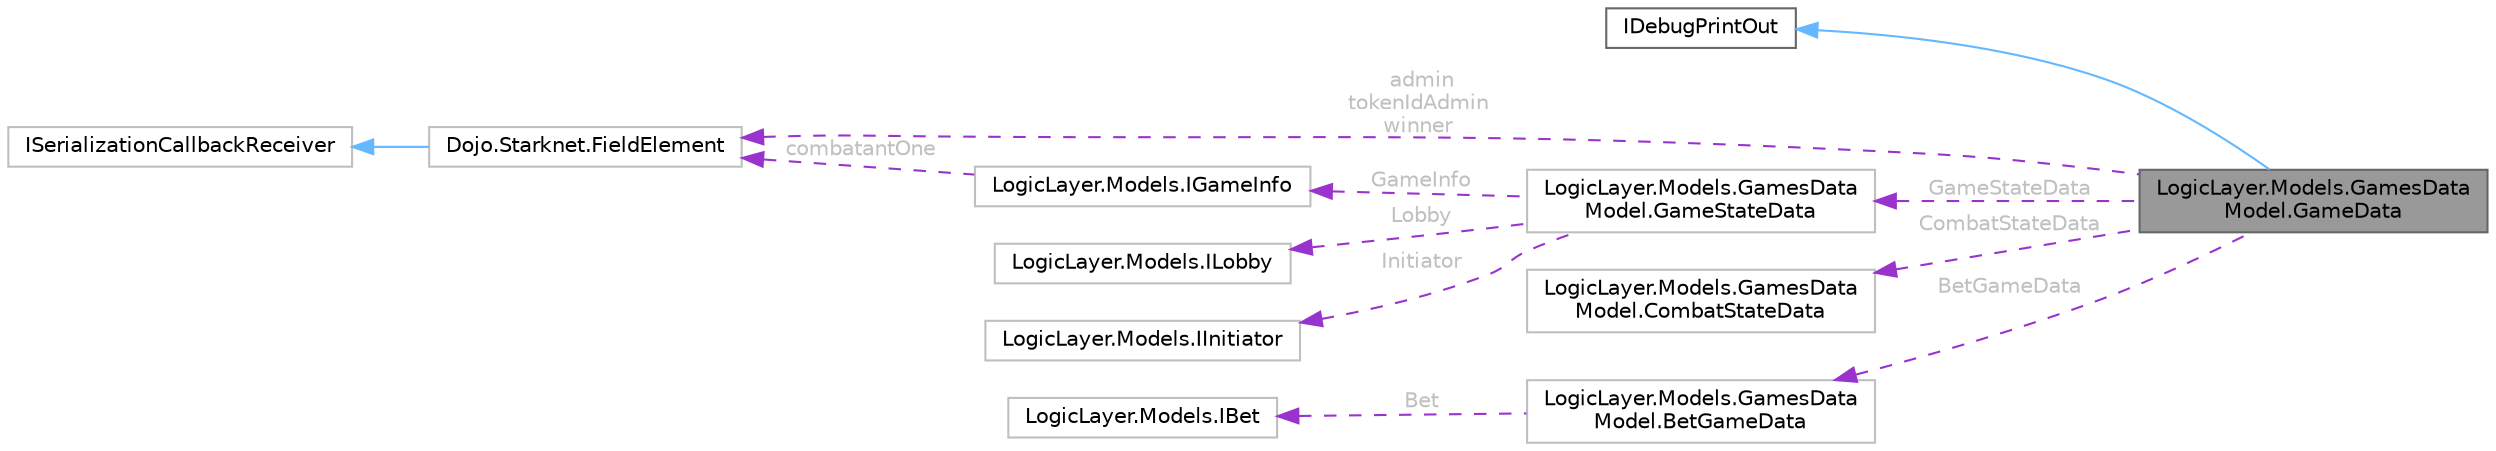 digraph "LogicLayer.Models.GamesDataModel.GameData"
{
 // LATEX_PDF_SIZE
  bgcolor="transparent";
  edge [fontname=Helvetica,fontsize=10,labelfontname=Helvetica,labelfontsize=10];
  node [fontname=Helvetica,fontsize=10,shape=box,height=0.2,width=0.4];
  rankdir="LR";
  Node1 [id="Node000001",label="LogicLayer.Models.GamesData\lModel.GameData",height=0.2,width=0.4,color="gray40", fillcolor="grey60", style="filled", fontcolor="black",tooltip=" "];
  Node2 -> Node1 [id="edge1_Node000001_Node000002",dir="back",color="steelblue1",style="solid",tooltip=" "];
  Node2 [id="Node000002",label="IDebugPrintOut",height=0.2,width=0.4,color="gray40", fillcolor="white", style="filled",URL="$interface_i_debug_print_out.html",tooltip="interface for mass debugging of a class"];
  Node3 -> Node1 [id="edge2_Node000001_Node000003",dir="back",color="darkorchid3",style="dashed",tooltip=" ",label=" GameStateData",fontcolor="grey" ];
  Node3 [id="Node000003",label="LogicLayer.Models.GamesData\lModel.GameStateData",height=0.2,width=0.4,color="grey75", fillcolor="white", style="filled",URL="$class_logic_layer_1_1_models_1_1_games_data_model_1_1_game_state_data.html",tooltip=" "];
  Node4 -> Node3 [id="edge3_Node000003_Node000004",dir="back",color="darkorchid3",style="dashed",tooltip=" ",label=" Lobby",fontcolor="grey" ];
  Node4 [id="Node000004",label="LogicLayer.Models.ILobby",height=0.2,width=0.4,color="grey75", fillcolor="white", style="filled",URL="$interface_logic_layer_1_1_models_1_1_i_lobby.html",tooltip=" "];
  Node5 -> Node3 [id="edge4_Node000003_Node000005",dir="back",color="darkorchid3",style="dashed",tooltip=" ",label=" GameInfo",fontcolor="grey" ];
  Node5 [id="Node000005",label="LogicLayer.Models.IGameInfo",height=0.2,width=0.4,color="grey75", fillcolor="white", style="filled",URL="$interface_logic_layer_1_1_models_1_1_i_game_info.html",tooltip=" "];
  Node6 -> Node5 [id="edge5_Node000005_Node000006",dir="back",color="darkorchid3",style="dashed",tooltip=" ",label=" combatantOne",fontcolor="grey" ];
  Node6 [id="Node000006",label="Dojo.Starknet.FieldElement",height=0.2,width=0.4,color="grey75", fillcolor="white", style="filled",URL="$class_dojo_1_1_starknet_1_1_field_element.html",tooltip=" "];
  Node7 -> Node6 [id="edge6_Node000006_Node000007",dir="back",color="steelblue1",style="solid",tooltip=" "];
  Node7 [id="Node000007",label="ISerializationCallbackReceiver",height=0.2,width=0.4,color="grey75", fillcolor="white", style="filled",tooltip=" "];
  Node8 -> Node3 [id="edge7_Node000003_Node000008",dir="back",color="darkorchid3",style="dashed",tooltip=" ",label=" Initiator",fontcolor="grey" ];
  Node8 [id="Node000008",label="LogicLayer.Models.IInitiator",height=0.2,width=0.4,color="grey75", fillcolor="white", style="filled",URL="$interface_logic_layer_1_1_models_1_1_i_initiator.html",tooltip=" "];
  Node9 -> Node1 [id="edge8_Node000001_Node000009",dir="back",color="darkorchid3",style="dashed",tooltip=" ",label=" CombatStateData",fontcolor="grey" ];
  Node9 [id="Node000009",label="LogicLayer.Models.GamesData\lModel.CombatStateData",height=0.2,width=0.4,color="grey75", fillcolor="white", style="filled",URL="$class_logic_layer_1_1_models_1_1_games_data_model_1_1_combat_state_data.html",tooltip=" "];
  Node10 -> Node1 [id="edge9_Node000001_Node000010",dir="back",color="darkorchid3",style="dashed",tooltip=" ",label=" BetGameData",fontcolor="grey" ];
  Node10 [id="Node000010",label="LogicLayer.Models.GamesData\lModel.BetGameData",height=0.2,width=0.4,color="grey75", fillcolor="white", style="filled",URL="$class_logic_layer_1_1_models_1_1_games_data_model_1_1_bet_game_data.html",tooltip=" "];
  Node11 -> Node10 [id="edge10_Node000010_Node000011",dir="back",color="darkorchid3",style="dashed",tooltip=" ",label=" Bet",fontcolor="grey" ];
  Node11 [id="Node000011",label="LogicLayer.Models.IBet",height=0.2,width=0.4,color="grey75", fillcolor="white", style="filled",URL="$interface_logic_layer_1_1_models_1_1_i_bet.html",tooltip=" "];
  Node6 -> Node1 [id="edge11_Node000001_Node000006",dir="back",color="darkorchid3",style="dashed",tooltip=" ",label=" admin\ntokenIdAdmin\nwinner",fontcolor="grey" ];
}
